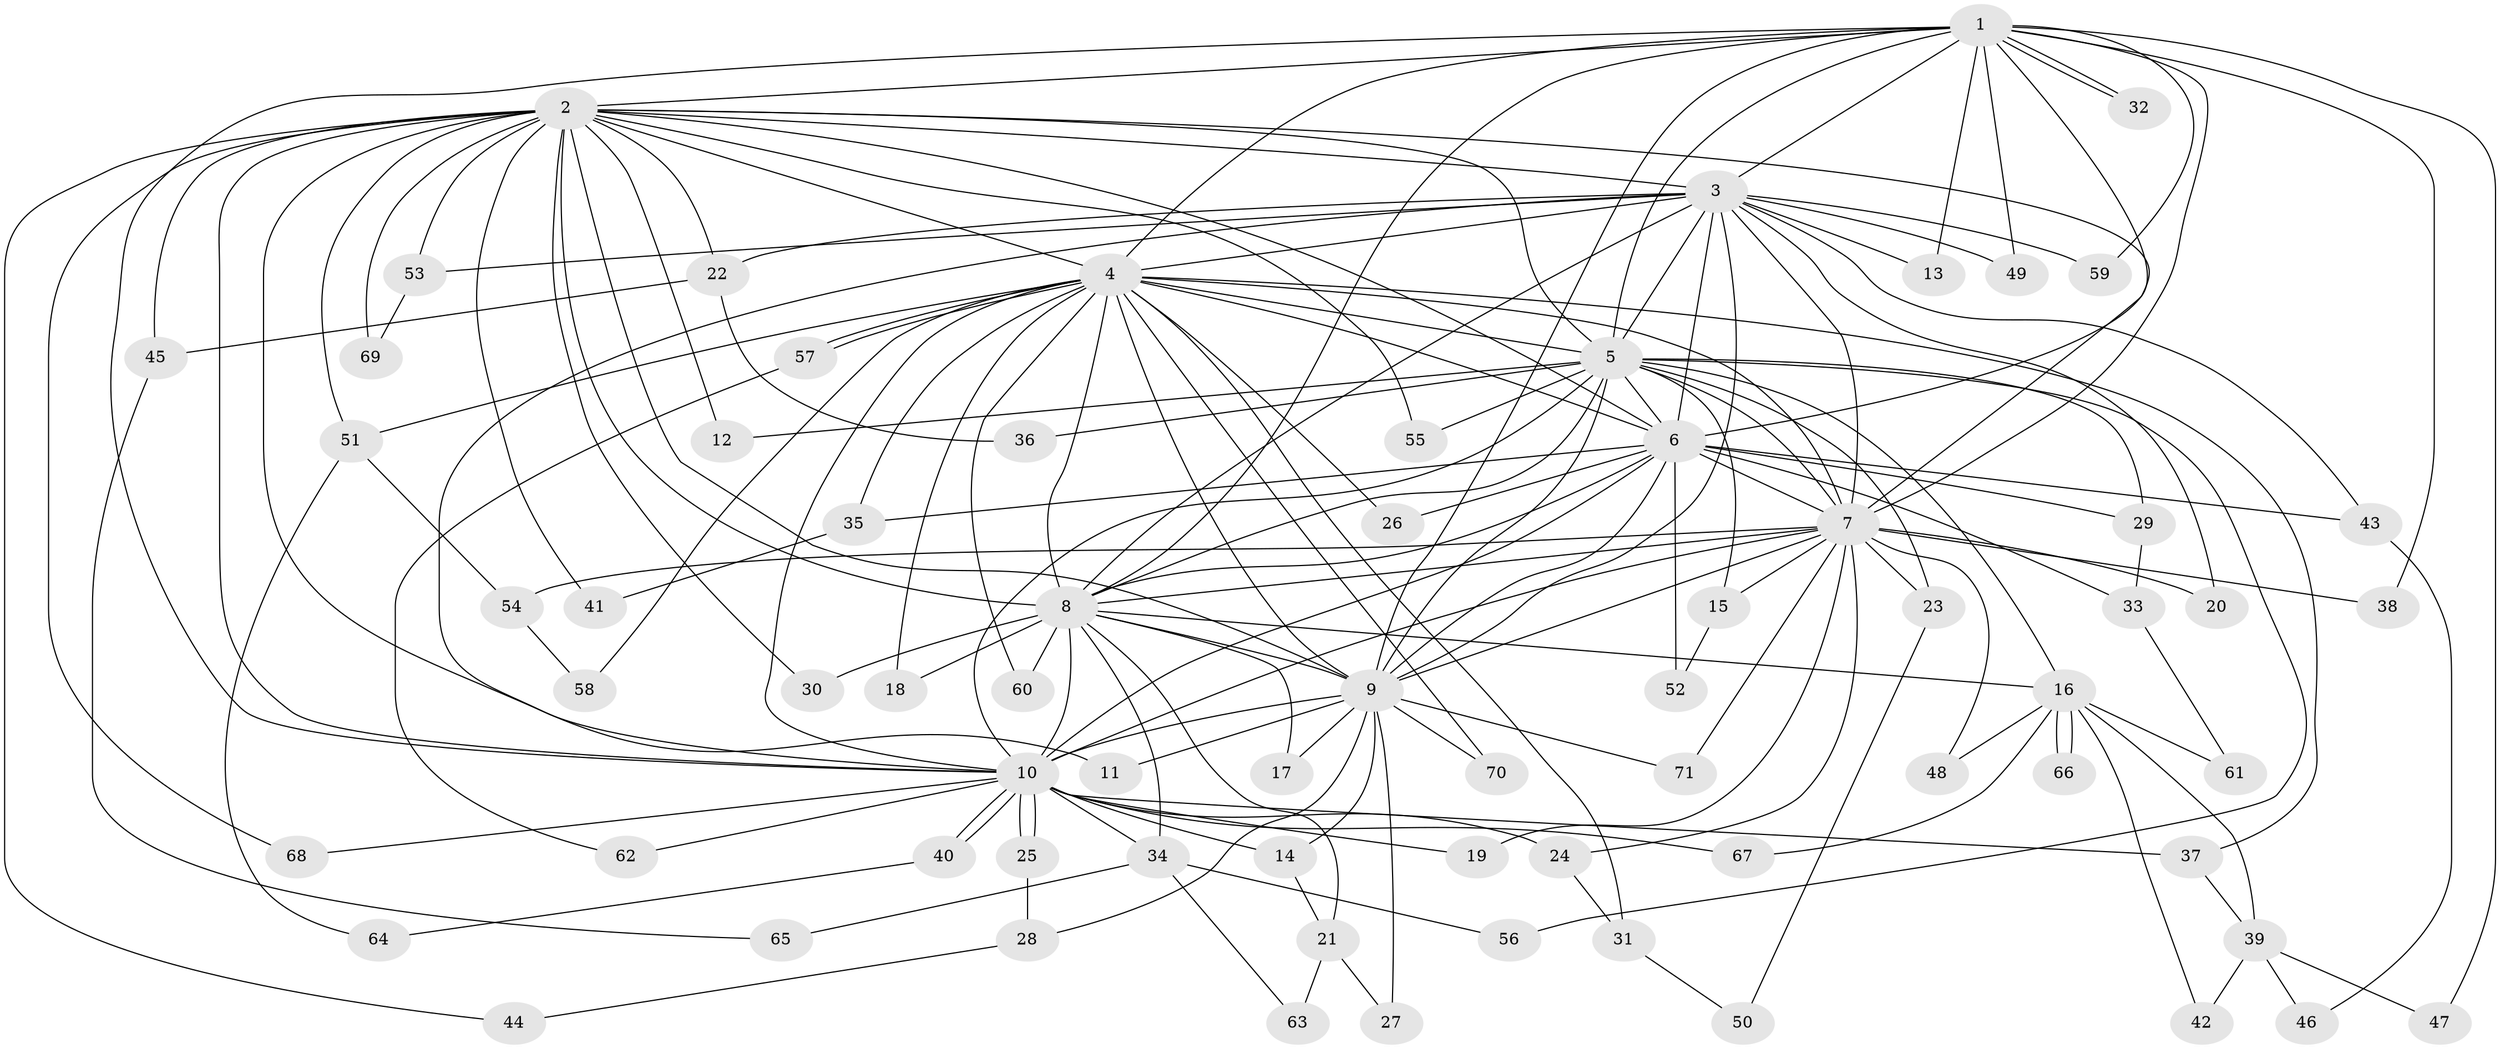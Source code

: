 // Generated by graph-tools (version 1.1) at 2025/25/03/09/25 03:25:47]
// undirected, 71 vertices, 167 edges
graph export_dot {
graph [start="1"]
  node [color=gray90,style=filled];
  1;
  2;
  3;
  4;
  5;
  6;
  7;
  8;
  9;
  10;
  11;
  12;
  13;
  14;
  15;
  16;
  17;
  18;
  19;
  20;
  21;
  22;
  23;
  24;
  25;
  26;
  27;
  28;
  29;
  30;
  31;
  32;
  33;
  34;
  35;
  36;
  37;
  38;
  39;
  40;
  41;
  42;
  43;
  44;
  45;
  46;
  47;
  48;
  49;
  50;
  51;
  52;
  53;
  54;
  55;
  56;
  57;
  58;
  59;
  60;
  61;
  62;
  63;
  64;
  65;
  66;
  67;
  68;
  69;
  70;
  71;
  1 -- 2;
  1 -- 3;
  1 -- 4;
  1 -- 5;
  1 -- 6;
  1 -- 7;
  1 -- 8;
  1 -- 9;
  1 -- 10;
  1 -- 13;
  1 -- 32;
  1 -- 32;
  1 -- 38;
  1 -- 47;
  1 -- 49;
  1 -- 59;
  2 -- 3;
  2 -- 4;
  2 -- 5;
  2 -- 6;
  2 -- 7;
  2 -- 8;
  2 -- 9;
  2 -- 10;
  2 -- 11;
  2 -- 12;
  2 -- 22;
  2 -- 30;
  2 -- 41;
  2 -- 44;
  2 -- 45;
  2 -- 51;
  2 -- 53;
  2 -- 55;
  2 -- 68;
  2 -- 69;
  3 -- 4;
  3 -- 5;
  3 -- 6;
  3 -- 7;
  3 -- 8;
  3 -- 9;
  3 -- 10;
  3 -- 13;
  3 -- 20;
  3 -- 22;
  3 -- 43;
  3 -- 49;
  3 -- 53;
  3 -- 59;
  4 -- 5;
  4 -- 6;
  4 -- 7;
  4 -- 8;
  4 -- 9;
  4 -- 10;
  4 -- 18;
  4 -- 26;
  4 -- 31;
  4 -- 35;
  4 -- 37;
  4 -- 51;
  4 -- 57;
  4 -- 57;
  4 -- 58;
  4 -- 60;
  4 -- 70;
  5 -- 6;
  5 -- 7;
  5 -- 8;
  5 -- 9;
  5 -- 10;
  5 -- 12;
  5 -- 15;
  5 -- 16;
  5 -- 23;
  5 -- 29;
  5 -- 36;
  5 -- 55;
  5 -- 56;
  6 -- 7;
  6 -- 8;
  6 -- 9;
  6 -- 10;
  6 -- 26;
  6 -- 29;
  6 -- 33;
  6 -- 35;
  6 -- 43;
  6 -- 52;
  7 -- 8;
  7 -- 9;
  7 -- 10;
  7 -- 15;
  7 -- 19;
  7 -- 20;
  7 -- 23;
  7 -- 24;
  7 -- 38;
  7 -- 48;
  7 -- 54;
  7 -- 71;
  8 -- 9;
  8 -- 10;
  8 -- 16;
  8 -- 17;
  8 -- 18;
  8 -- 21;
  8 -- 30;
  8 -- 34;
  8 -- 60;
  9 -- 10;
  9 -- 11;
  9 -- 14;
  9 -- 17;
  9 -- 27;
  9 -- 28;
  9 -- 70;
  9 -- 71;
  10 -- 14;
  10 -- 19;
  10 -- 24;
  10 -- 25;
  10 -- 25;
  10 -- 34;
  10 -- 37;
  10 -- 40;
  10 -- 40;
  10 -- 62;
  10 -- 67;
  10 -- 68;
  14 -- 21;
  15 -- 52;
  16 -- 39;
  16 -- 42;
  16 -- 48;
  16 -- 61;
  16 -- 66;
  16 -- 66;
  16 -- 67;
  21 -- 27;
  21 -- 63;
  22 -- 36;
  22 -- 45;
  23 -- 50;
  24 -- 31;
  25 -- 28;
  28 -- 44;
  29 -- 33;
  31 -- 50;
  33 -- 61;
  34 -- 56;
  34 -- 63;
  34 -- 65;
  35 -- 41;
  37 -- 39;
  39 -- 42;
  39 -- 46;
  39 -- 47;
  40 -- 64;
  43 -- 46;
  45 -- 65;
  51 -- 54;
  51 -- 64;
  53 -- 69;
  54 -- 58;
  57 -- 62;
}
